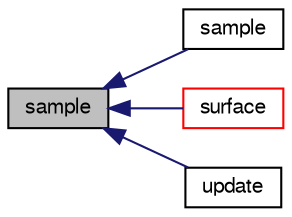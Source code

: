 digraph "sample"
{
  bgcolor="transparent";
  edge [fontname="FreeSans",fontsize="10",labelfontname="FreeSans",labelfontsize="10"];
  node [fontname="FreeSans",fontsize="10",shape=record];
  rankdir="LR";
  Node148 [label="sample",height=0.2,width=0.4,color="black", fillcolor="grey75", style="filled", fontcolor="black"];
  Node148 -> Node149 [dir="back",color="midnightblue",fontsize="10",style="solid",fontname="FreeSans"];
  Node149 [label="sample",height=0.2,width=0.4,color="black",URL="$a29342.html#a2fa7a260d87340e338920925426394d9",tooltip="sample field on surface "];
  Node148 -> Node150 [dir="back",color="midnightblue",fontsize="10",style="solid",fontname="FreeSans"];
  Node150 [label="surface",height=0.2,width=0.4,color="red",URL="$a29342.html#abf28bf4987657fadcee184f52c42c24d"];
  Node148 -> Node153 [dir="back",color="midnightblue",fontsize="10",style="solid",fontname="FreeSans"];
  Node153 [label="update",height=0.2,width=0.4,color="black",URL="$a29342.html#aa2aac016e2bf7b5bd2b271786c2791aa",tooltip="Update the surface as required. "];
}

